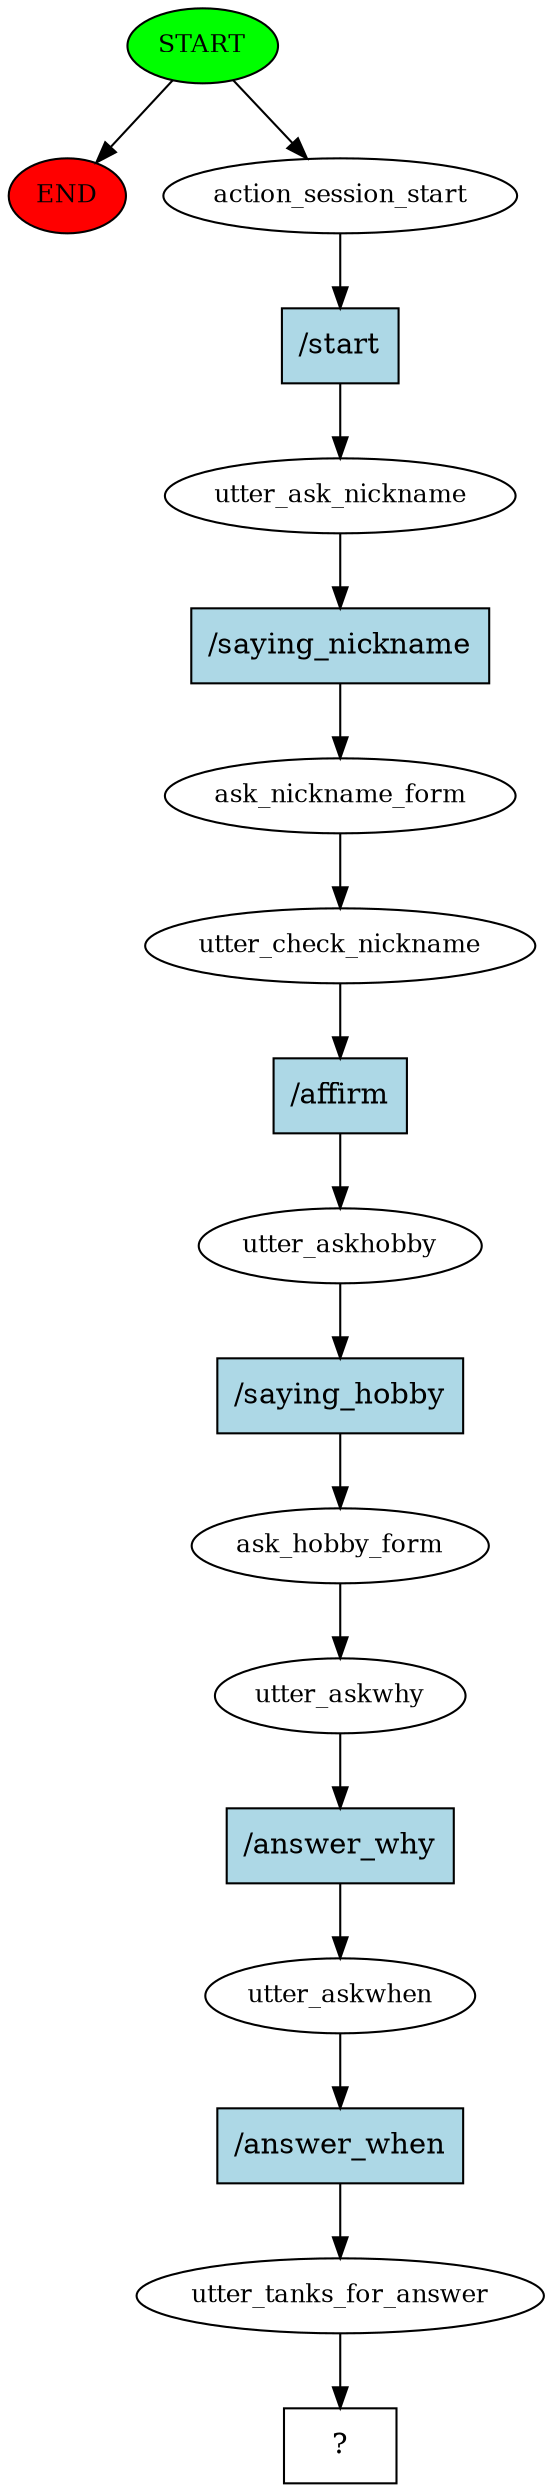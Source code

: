 digraph  {
0 [class="start active", fillcolor=green, fontsize=12, label=START, style=filled];
"-1" [class=end, fillcolor=red, fontsize=12, label=END, style=filled];
1 [class=active, fontsize=12, label=action_session_start];
2 [class=active, fontsize=12, label=utter_ask_nickname];
3 [class=active, fontsize=12, label=ask_nickname_form];
4 [class=active, fontsize=12, label=utter_check_nickname];
5 [class=active, fontsize=12, label=utter_askhobby];
6 [class=active, fontsize=12, label=ask_hobby_form];
7 [class=active, fontsize=12, label=utter_askwhy];
8 [class=active, fontsize=12, label=utter_askwhen];
9 [class=active, fontsize=12, label=utter_tanks_for_answer];
10 [class="intent dashed active", label="  ?  ", shape=rect];
11 [class="intent active", fillcolor=lightblue, label="/start", shape=rect, style=filled];
12 [class="intent active", fillcolor=lightblue, label="/saying_nickname", shape=rect, style=filled];
13 [class="intent active", fillcolor=lightblue, label="/affirm", shape=rect, style=filled];
14 [class="intent active", fillcolor=lightblue, label="/saying_hobby", shape=rect, style=filled];
15 [class="intent active", fillcolor=lightblue, label="/answer_why", shape=rect, style=filled];
16 [class="intent active", fillcolor=lightblue, label="/answer_when", shape=rect, style=filled];
0 -> "-1"  [class="", key=NONE, label=""];
0 -> 1  [class=active, key=NONE, label=""];
1 -> 11  [class=active, key=0];
2 -> 12  [class=active, key=0];
3 -> 4  [class=active, key=NONE, label=""];
4 -> 13  [class=active, key=0];
5 -> 14  [class=active, key=0];
6 -> 7  [class=active, key=NONE, label=""];
7 -> 15  [class=active, key=0];
8 -> 16  [class=active, key=0];
9 -> 10  [class=active, key=NONE, label=""];
11 -> 2  [class=active, key=0];
12 -> 3  [class=active, key=0];
13 -> 5  [class=active, key=0];
14 -> 6  [class=active, key=0];
15 -> 8  [class=active, key=0];
16 -> 9  [class=active, key=0];
}
